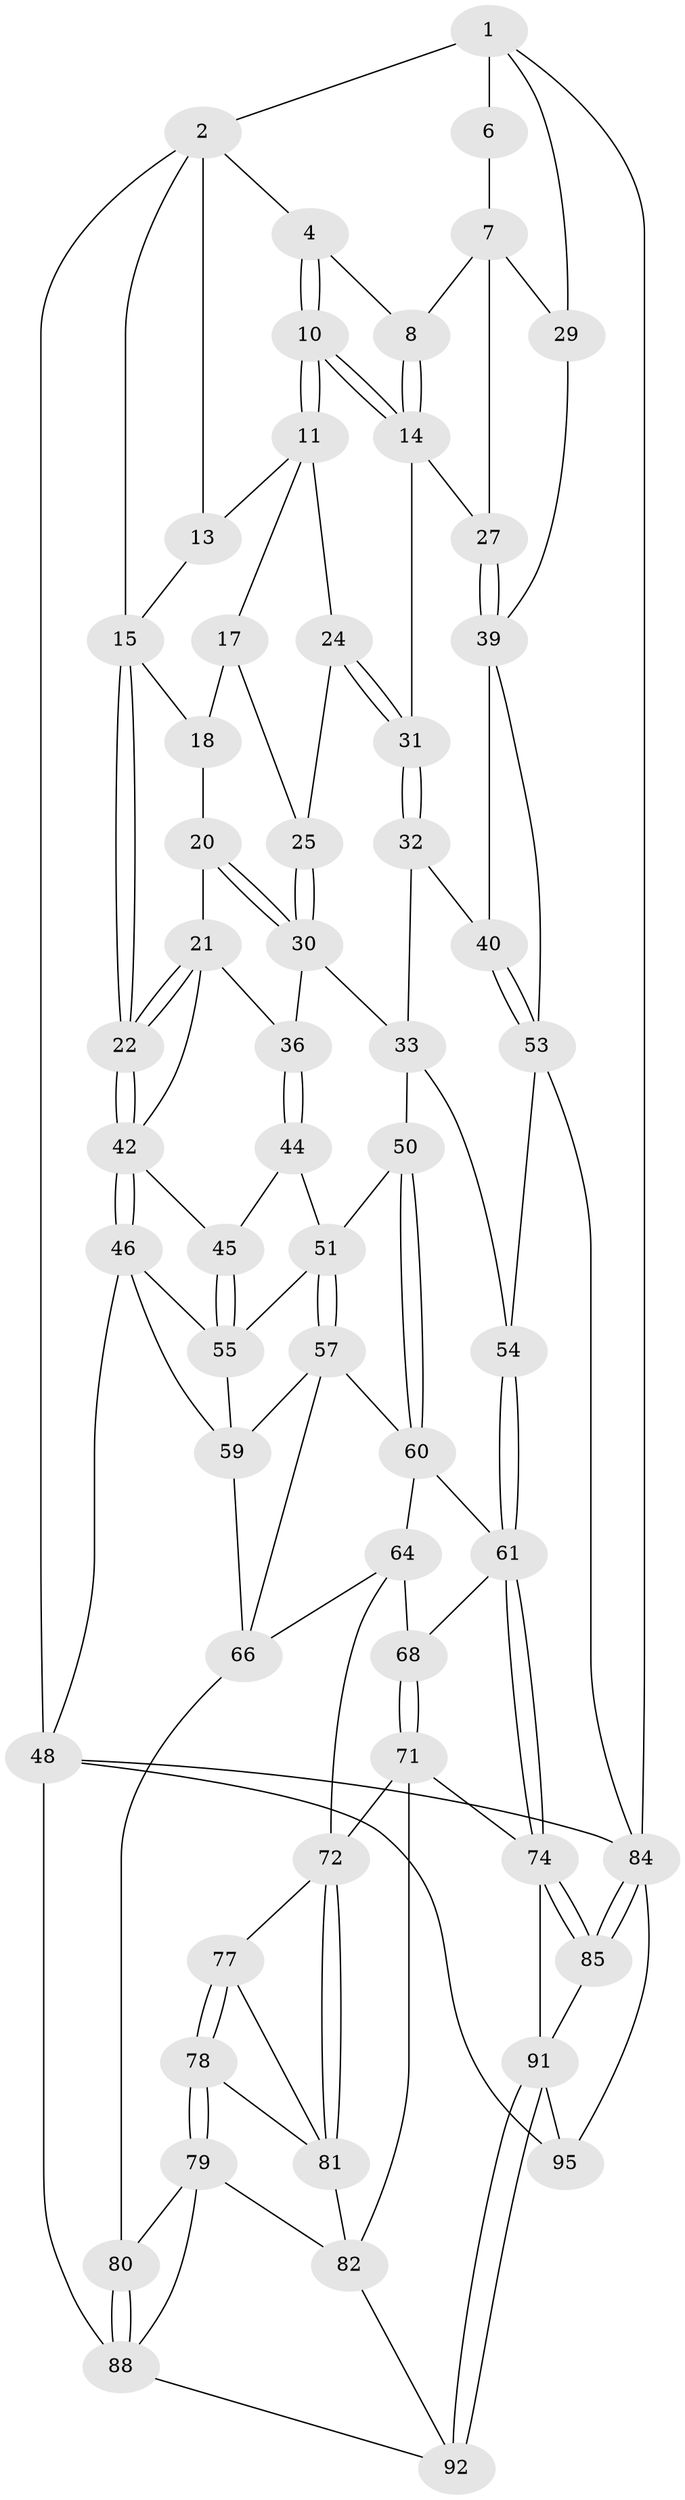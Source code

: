 // original degree distribution, {3: 0.021052631578947368, 5: 0.5684210526315789, 4: 0.22105263157894736, 6: 0.18947368421052632}
// Generated by graph-tools (version 1.1) at 2025/42/03/06/25 10:42:26]
// undirected, 59 vertices, 133 edges
graph export_dot {
graph [start="1"]
  node [color=gray90,style=filled];
  1 [pos="+0.8494218316321752+0",super="+9"];
  2 [pos="+0+0",super="+3"];
  4 [pos="+0.5573067705707268+0",super="+5"];
  6 [pos="+0.9158324721070807+0.07516265442032095"];
  7 [pos="+0.8751443555658734+0.13219429155252468",super="+26"];
  8 [pos="+0.8684488497388694+0.13142819865712618"];
  10 [pos="+0.6481278934065331+0.21381045378940303"];
  11 [pos="+0.42524270149769544+0.2199870443326835",super="+12"];
  13 [pos="+0.4047433274750288+0.052708470634362"];
  14 [pos="+0.6768529509925555+0.25610894023596503",super="+28"];
  15 [pos="+0+0",super="+16"];
  17 [pos="+0.3708444398106456+0.1127605013221339",super="+23"];
  18 [pos="+0.14117755433501195+0.07926435972053208",super="+19"];
  20 [pos="+0.20223896312546685+0.24522576409021246"];
  21 [pos="+0.131262228335053+0.26993897246506243",super="+37"];
  22 [pos="+0+0"];
  24 [pos="+0.42174079639146766+0.23186168574100893"];
  25 [pos="+0.3052021230237864+0.2402353900394196"];
  27 [pos="+0.7519832642917859+0.3287717906848482"];
  29 [pos="+1+0.31051400845838745"];
  30 [pos="+0.29109570436270776+0.3550855941146793",super="+34"];
  31 [pos="+0.40864806366737877+0.33168446083437453",super="+35"];
  32 [pos="+0.3937028997988037+0.358175016006326",super="+38"];
  33 [pos="+0.30360897990527513+0.38379036038692443",super="+49"];
  36 [pos="+0.18002105754157535+0.4118656245773024"];
  39 [pos="+0.8190651302974944+0.4824013686848921",super="+41"];
  40 [pos="+0.5548447804697039+0.520518772012264"];
  42 [pos="+0+0.33228834919395617",super="+43"];
  44 [pos="+0.1707737433521522+0.4797976139711621"];
  45 [pos="+0.0682477013695725+0.5092411495143393"];
  46 [pos="+0+0.5981965812617946",super="+47"];
  48 [pos="+0+1",super="+89"];
  50 [pos="+0.3012715875953914+0.530983798079984"];
  51 [pos="+0.17974991618682426+0.5429372010701833",super="+52"];
  53 [pos="+0.532581287284799+0.6212751367472639",super="+67"];
  54 [pos="+0.5128632884575618+0.6401664591866503"];
  55 [pos="+0.07031048790604949+0.5340564089145207",super="+56"];
  57 [pos="+0.1731643884488435+0.5950850931970002",super="+58"];
  59 [pos="+0.11058769906206044+0.6693265655500412",super="+69"];
  60 [pos="+0.26690308487603+0.6227795421688429",super="+63"];
  61 [pos="+0.5127647433197031+0.6403959675051252",super="+62"];
  64 [pos="+0.2590918603526151+0.6784477822490672",super="+65"];
  66 [pos="+0.1365389971048292+0.6927963662439831",super="+70"];
  68 [pos="+0.28342926463815055+0.7240311248921865"];
  71 [pos="+0.2833775312949028+0.734236696580344",super="+76"];
  72 [pos="+0.25380765791550514+0.7514428091265888",super="+73"];
  74 [pos="+0.5043620578934411+0.7222770325088115",super="+75"];
  77 [pos="+0.20926206539242906+0.7604804672446006"];
  78 [pos="+0.2010167390337872+0.804944546555031"];
  79 [pos="+0.1427405443973474+0.8162138491337643",super="+87"];
  80 [pos="+0.1396874290156123+0.8151100140530507"];
  81 [pos="+0.2417010978189156+0.7896058418068707",super="+83"];
  82 [pos="+0.26717625456649197+0.8457249355077622",super="+86"];
  84 [pos="+1+1",super="+94"];
  85 [pos="+0.5702947928637216+0.8088794805797929"];
  88 [pos="+0.11980351158939895+1",super="+90"];
  91 [pos="+0.3851102905784435+0.9042201671204088",super="+93"];
  92 [pos="+0.2717270165345259+0.8613927424910336"];
  95 [pos="+0.42206799444327564+1"];
  1 -- 2;
  1 -- 6 [weight=2];
  1 -- 84;
  1 -- 29;
  2 -- 15;
  2 -- 48;
  2 -- 4;
  2 -- 13;
  4 -- 10;
  4 -- 10;
  4 -- 8;
  6 -- 7;
  7 -- 8;
  7 -- 27;
  7 -- 29;
  8 -- 14;
  8 -- 14;
  10 -- 11;
  10 -- 11;
  10 -- 14;
  10 -- 14;
  11 -- 24;
  11 -- 17;
  11 -- 13;
  13 -- 15;
  14 -- 27;
  14 -- 31;
  15 -- 22;
  15 -- 22;
  15 -- 18;
  17 -- 18 [weight=2];
  17 -- 25;
  18 -- 20;
  20 -- 21;
  20 -- 30;
  20 -- 30;
  21 -- 22;
  21 -- 22;
  21 -- 36;
  21 -- 42;
  22 -- 42;
  22 -- 42;
  24 -- 25;
  24 -- 31;
  24 -- 31;
  25 -- 30;
  25 -- 30;
  27 -- 39;
  27 -- 39;
  29 -- 39;
  30 -- 33;
  30 -- 36;
  31 -- 32 [weight=2];
  31 -- 32;
  32 -- 33;
  32 -- 40;
  33 -- 50;
  33 -- 54;
  36 -- 44;
  36 -- 44;
  39 -- 40;
  39 -- 53;
  40 -- 53;
  40 -- 53;
  42 -- 46;
  42 -- 46;
  42 -- 45;
  44 -- 45;
  44 -- 51;
  45 -- 55;
  45 -- 55;
  46 -- 55;
  46 -- 48;
  46 -- 59;
  48 -- 84;
  48 -- 88;
  48 -- 95;
  50 -- 51;
  50 -- 60;
  50 -- 60;
  51 -- 57;
  51 -- 57;
  51 -- 55;
  53 -- 54;
  53 -- 84;
  54 -- 61;
  54 -- 61;
  55 -- 59;
  57 -- 60;
  57 -- 66;
  57 -- 59;
  59 -- 66;
  60 -- 64;
  60 -- 61;
  61 -- 74;
  61 -- 74;
  61 -- 68;
  64 -- 68;
  64 -- 66;
  64 -- 72;
  66 -- 80;
  68 -- 71;
  68 -- 71;
  71 -- 72;
  71 -- 74;
  71 -- 82;
  72 -- 81;
  72 -- 81;
  72 -- 77;
  74 -- 85;
  74 -- 85;
  74 -- 91;
  77 -- 78;
  77 -- 78;
  77 -- 81;
  78 -- 79;
  78 -- 79;
  78 -- 81;
  79 -- 80;
  79 -- 88;
  79 -- 82;
  80 -- 88;
  80 -- 88;
  81 -- 82;
  82 -- 92;
  84 -- 85;
  84 -- 85;
  84 -- 95;
  85 -- 91;
  88 -- 92;
  91 -- 92;
  91 -- 92;
  91 -- 95;
}
